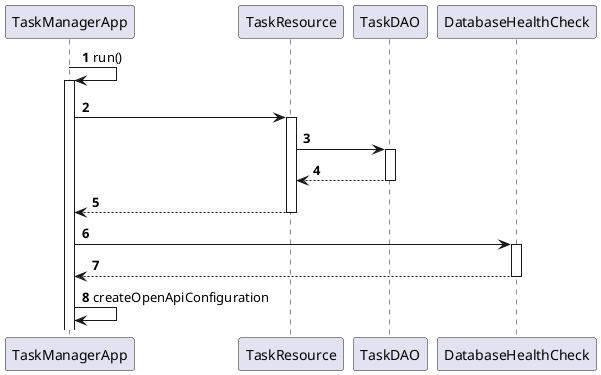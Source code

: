 @startuml
'https://plantuml.com/sequence-diagram

participant TaskManagerApp
participant TaskResource
participant TaskDAO
participant DatabaseHealthCheck

autonumber
TaskManagerApp -> TaskManagerApp++: run()
    TaskManagerApp -> TaskResource++
        TaskResource -> TaskDAO++
        return
    return
    TaskManagerApp -> DatabaseHealthCheck++
    return
    TaskManagerApp -> TaskManagerApp: createOpenApiConfiguration

@enduml